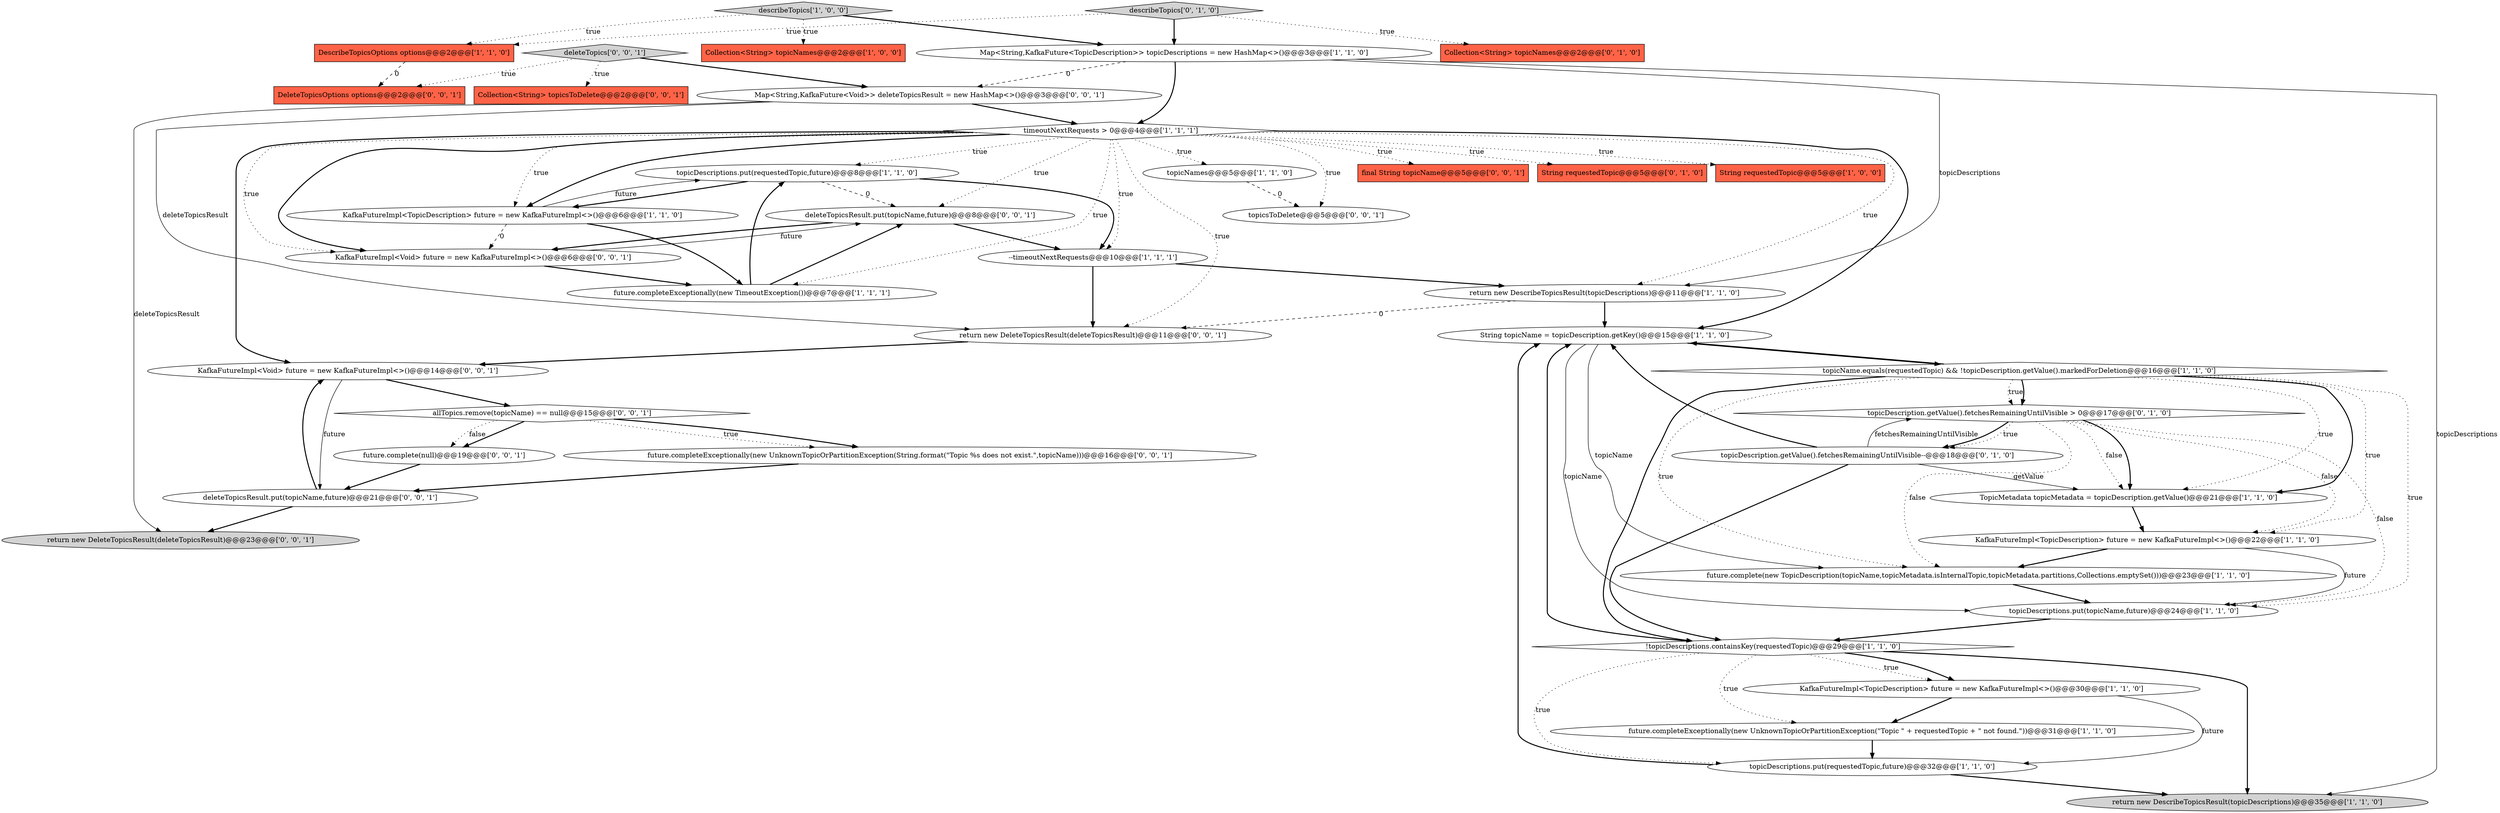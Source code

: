 digraph {
15 [style = filled, label = "topicDescriptions.put(requestedTopic,future)@@@8@@@['1', '1', '0']", fillcolor = white, shape = ellipse image = "AAA0AAABBB1BBB"];
38 [style = filled, label = "return new DeleteTopicsResult(deleteTopicsResult)@@@23@@@['0', '0', '1']", fillcolor = lightgray, shape = ellipse image = "AAA0AAABBB3BBB"];
14 [style = filled, label = "KafkaFutureImpl<TopicDescription> future = new KafkaFutureImpl<>()@@@30@@@['1', '1', '0']", fillcolor = white, shape = ellipse image = "AAA0AAABBB1BBB"];
31 [style = filled, label = "KafkaFutureImpl<Void> future = new KafkaFutureImpl<>()@@@14@@@['0', '0', '1']", fillcolor = white, shape = ellipse image = "AAA0AAABBB3BBB"];
17 [style = filled, label = "!topicDescriptions.containsKey(requestedTopic)@@@29@@@['1', '1', '0']", fillcolor = white, shape = diamond image = "AAA0AAABBB1BBB"];
3 [style = filled, label = "KafkaFutureImpl<TopicDescription> future = new KafkaFutureImpl<>()@@@22@@@['1', '1', '0']", fillcolor = white, shape = ellipse image = "AAA0AAABBB1BBB"];
39 [style = filled, label = "future.completeExceptionally(new UnknownTopicOrPartitionException(String.format(\"Topic %s does not exist.\",topicName)))@@@16@@@['0', '0', '1']", fillcolor = white, shape = ellipse image = "AAA0AAABBB3BBB"];
28 [style = filled, label = "deleteTopics['0', '0', '1']", fillcolor = lightgray, shape = diamond image = "AAA0AAABBB3BBB"];
10 [style = filled, label = "return new DescribeTopicsResult(topicDescriptions)@@@11@@@['1', '1', '0']", fillcolor = white, shape = ellipse image = "AAA0AAABBB1BBB"];
6 [style = filled, label = "describeTopics['1', '0', '0']", fillcolor = lightgray, shape = diamond image = "AAA0AAABBB1BBB"];
11 [style = filled, label = "Map<String,KafkaFuture<TopicDescription>> topicDescriptions = new HashMap<>()@@@3@@@['1', '1', '0']", fillcolor = white, shape = ellipse image = "AAA0AAABBB1BBB"];
16 [style = filled, label = "topicNames@@@5@@@['1', '1', '0']", fillcolor = white, shape = ellipse image = "AAA0AAABBB1BBB"];
23 [style = filled, label = "Collection<String> topicNames@@@2@@@['0', '1', '0']", fillcolor = tomato, shape = box image = "AAA0AAABBB2BBB"];
35 [style = filled, label = "final String topicName@@@5@@@['0', '0', '1']", fillcolor = tomato, shape = box image = "AAA0AAABBB3BBB"];
42 [style = filled, label = "topicsToDelete@@@5@@@['0', '0', '1']", fillcolor = white, shape = ellipse image = "AAA0AAABBB3BBB"];
12 [style = filled, label = "topicDescriptions.put(topicName,future)@@@24@@@['1', '1', '0']", fillcolor = white, shape = ellipse image = "AAA0AAABBB1BBB"];
34 [style = filled, label = "allTopics.remove(topicName) == null@@@15@@@['0', '0', '1']", fillcolor = white, shape = diamond image = "AAA0AAABBB3BBB"];
29 [style = filled, label = "return new DeleteTopicsResult(deleteTopicsResult)@@@11@@@['0', '0', '1']", fillcolor = white, shape = ellipse image = "AAA0AAABBB3BBB"];
36 [style = filled, label = "KafkaFutureImpl<Void> future = new KafkaFutureImpl<>()@@@6@@@['0', '0', '1']", fillcolor = white, shape = ellipse image = "AAA0AAABBB3BBB"];
0 [style = filled, label = "future.complete(new TopicDescription(topicName,topicMetadata.isInternalTopic,topicMetadata.partitions,Collections.emptySet()))@@@23@@@['1', '1', '0']", fillcolor = white, shape = ellipse image = "AAA0AAABBB1BBB"];
27 [style = filled, label = "describeTopics['0', '1', '0']", fillcolor = lightgray, shape = diamond image = "AAA0AAABBB2BBB"];
24 [style = filled, label = "topicDescription.getValue().fetchesRemainingUntilVisible > 0@@@17@@@['0', '1', '0']", fillcolor = white, shape = diamond image = "AAA1AAABBB2BBB"];
37 [style = filled, label = "deleteTopicsResult.put(topicName,future)@@@8@@@['0', '0', '1']", fillcolor = white, shape = ellipse image = "AAA0AAABBB3BBB"];
25 [style = filled, label = "String requestedTopic@@@5@@@['0', '1', '0']", fillcolor = tomato, shape = box image = "AAA0AAABBB2BBB"];
19 [style = filled, label = "--timeoutNextRequests@@@10@@@['1', '1', '1']", fillcolor = white, shape = ellipse image = "AAA0AAABBB1BBB"];
32 [style = filled, label = "deleteTopicsResult.put(topicName,future)@@@21@@@['0', '0', '1']", fillcolor = white, shape = ellipse image = "AAA0AAABBB3BBB"];
41 [style = filled, label = "DeleteTopicsOptions options@@@2@@@['0', '0', '1']", fillcolor = tomato, shape = box image = "AAA0AAABBB3BBB"];
30 [style = filled, label = "Map<String,KafkaFuture<Void>> deleteTopicsResult = new HashMap<>()@@@3@@@['0', '0', '1']", fillcolor = white, shape = ellipse image = "AAA0AAABBB3BBB"];
2 [style = filled, label = "Collection<String> topicNames@@@2@@@['1', '0', '0']", fillcolor = tomato, shape = box image = "AAA0AAABBB1BBB"];
8 [style = filled, label = "TopicMetadata topicMetadata = topicDescription.getValue()@@@21@@@['1', '1', '0']", fillcolor = white, shape = ellipse image = "AAA0AAABBB1BBB"];
20 [style = filled, label = "String topicName = topicDescription.getKey()@@@15@@@['1', '1', '0']", fillcolor = white, shape = ellipse image = "AAA0AAABBB1BBB"];
22 [style = filled, label = "future.completeExceptionally(new TimeoutException())@@@7@@@['1', '1', '1']", fillcolor = white, shape = ellipse image = "AAA0AAABBB1BBB"];
7 [style = filled, label = "DescribeTopicsOptions options@@@2@@@['1', '1', '0']", fillcolor = tomato, shape = box image = "AAA0AAABBB1BBB"];
18 [style = filled, label = "timeoutNextRequests > 0@@@4@@@['1', '1', '1']", fillcolor = white, shape = diamond image = "AAA0AAABBB1BBB"];
26 [style = filled, label = "topicDescription.getValue().fetchesRemainingUntilVisible--@@@18@@@['0', '1', '0']", fillcolor = white, shape = ellipse image = "AAA1AAABBB2BBB"];
33 [style = filled, label = "future.complete(null)@@@19@@@['0', '0', '1']", fillcolor = white, shape = ellipse image = "AAA0AAABBB3BBB"];
40 [style = filled, label = "Collection<String> topicsToDelete@@@2@@@['0', '0', '1']", fillcolor = tomato, shape = box image = "AAA0AAABBB3BBB"];
21 [style = filled, label = "topicName.equals(requestedTopic) && !topicDescription.getValue().markedForDeletion@@@16@@@['1', '1', '0']", fillcolor = white, shape = diamond image = "AAA0AAABBB1BBB"];
4 [style = filled, label = "KafkaFutureImpl<TopicDescription> future = new KafkaFutureImpl<>()@@@6@@@['1', '1', '0']", fillcolor = white, shape = ellipse image = "AAA0AAABBB1BBB"];
5 [style = filled, label = "String requestedTopic@@@5@@@['1', '0', '0']", fillcolor = tomato, shape = box image = "AAA0AAABBB1BBB"];
1 [style = filled, label = "return new DescribeTopicsResult(topicDescriptions)@@@35@@@['1', '1', '0']", fillcolor = lightgray, shape = ellipse image = "AAA0AAABBB1BBB"];
13 [style = filled, label = "topicDescriptions.put(requestedTopic,future)@@@32@@@['1', '1', '0']", fillcolor = white, shape = ellipse image = "AAA0AAABBB1BBB"];
9 [style = filled, label = "future.completeExceptionally(new UnknownTopicOrPartitionException(\"Topic \" + requestedTopic + \" not found.\"))@@@31@@@['1', '1', '0']", fillcolor = white, shape = ellipse image = "AAA0AAABBB1BBB"];
24->0 [style = dotted, label="false"];
26->17 [style = bold, label=""];
18->20 [style = bold, label=""];
18->37 [style = dotted, label="true"];
10->29 [style = dashed, label="0"];
30->38 [style = solid, label="deleteTopicsResult"];
39->32 [style = bold, label=""];
11->30 [style = dashed, label="0"];
17->14 [style = bold, label=""];
4->22 [style = bold, label=""];
33->32 [style = bold, label=""];
20->12 [style = solid, label="topicName"];
37->19 [style = bold, label=""];
19->29 [style = bold, label=""];
26->24 [style = solid, label="fetchesRemainingUntilVisible"];
13->1 [style = bold, label=""];
18->10 [style = dotted, label="true"];
27->23 [style = dotted, label="true"];
13->20 [style = bold, label=""];
24->8 [style = dotted, label="false"];
31->34 [style = bold, label=""];
17->1 [style = bold, label=""];
21->0 [style = dotted, label="true"];
28->30 [style = bold, label=""];
32->38 [style = bold, label=""];
28->40 [style = dotted, label="true"];
3->12 [style = solid, label="future"];
11->10 [style = solid, label="topicDescriptions"];
6->11 [style = bold, label=""];
21->24 [style = dotted, label="true"];
4->36 [style = dashed, label="0"];
17->13 [style = dotted, label="true"];
18->29 [style = dotted, label="true"];
15->19 [style = bold, label=""];
21->8 [style = bold, label=""];
11->18 [style = bold, label=""];
34->39 [style = dotted, label="true"];
8->3 [style = bold, label=""];
30->29 [style = solid, label="deleteTopicsResult"];
36->37 [style = solid, label="future"];
21->20 [style = bold, label=""];
16->42 [style = dashed, label="0"];
0->12 [style = bold, label=""];
18->19 [style = dotted, label="true"];
18->31 [style = bold, label=""];
34->39 [style = bold, label=""];
20->0 [style = solid, label="topicName"];
24->26 [style = bold, label=""];
10->20 [style = bold, label=""];
17->14 [style = dotted, label="true"];
6->7 [style = dotted, label="true"];
30->18 [style = bold, label=""];
26->20 [style = bold, label=""];
15->4 [style = bold, label=""];
21->3 [style = dotted, label="true"];
34->33 [style = bold, label=""];
14->9 [style = bold, label=""];
18->35 [style = dotted, label="true"];
17->20 [style = bold, label=""];
27->11 [style = bold, label=""];
17->9 [style = dotted, label="true"];
28->41 [style = dotted, label="true"];
12->17 [style = bold, label=""];
18->4 [style = dotted, label="true"];
29->31 [style = bold, label=""];
7->41 [style = dashed, label="0"];
34->33 [style = dotted, label="false"];
4->15 [style = solid, label="future"];
18->25 [style = dotted, label="true"];
21->8 [style = dotted, label="true"];
24->8 [style = bold, label=""];
18->22 [style = dotted, label="true"];
18->36 [style = dotted, label="true"];
27->7 [style = dotted, label="true"];
18->15 [style = dotted, label="true"];
24->12 [style = dotted, label="false"];
19->10 [style = bold, label=""];
24->3 [style = dotted, label="false"];
26->8 [style = solid, label="getValue"];
24->26 [style = dotted, label="true"];
18->5 [style = dotted, label="true"];
21->17 [style = bold, label=""];
9->13 [style = bold, label=""];
36->22 [style = bold, label=""];
18->42 [style = dotted, label="true"];
22->15 [style = bold, label=""];
21->24 [style = bold, label=""];
18->16 [style = dotted, label="true"];
20->21 [style = bold, label=""];
37->36 [style = bold, label=""];
15->37 [style = dashed, label="0"];
11->1 [style = solid, label="topicDescriptions"];
32->31 [style = bold, label=""];
3->0 [style = bold, label=""];
14->13 [style = solid, label="future"];
18->36 [style = bold, label=""];
6->2 [style = dotted, label="true"];
21->12 [style = dotted, label="true"];
31->32 [style = solid, label="future"];
18->4 [style = bold, label=""];
22->37 [style = bold, label=""];
}
